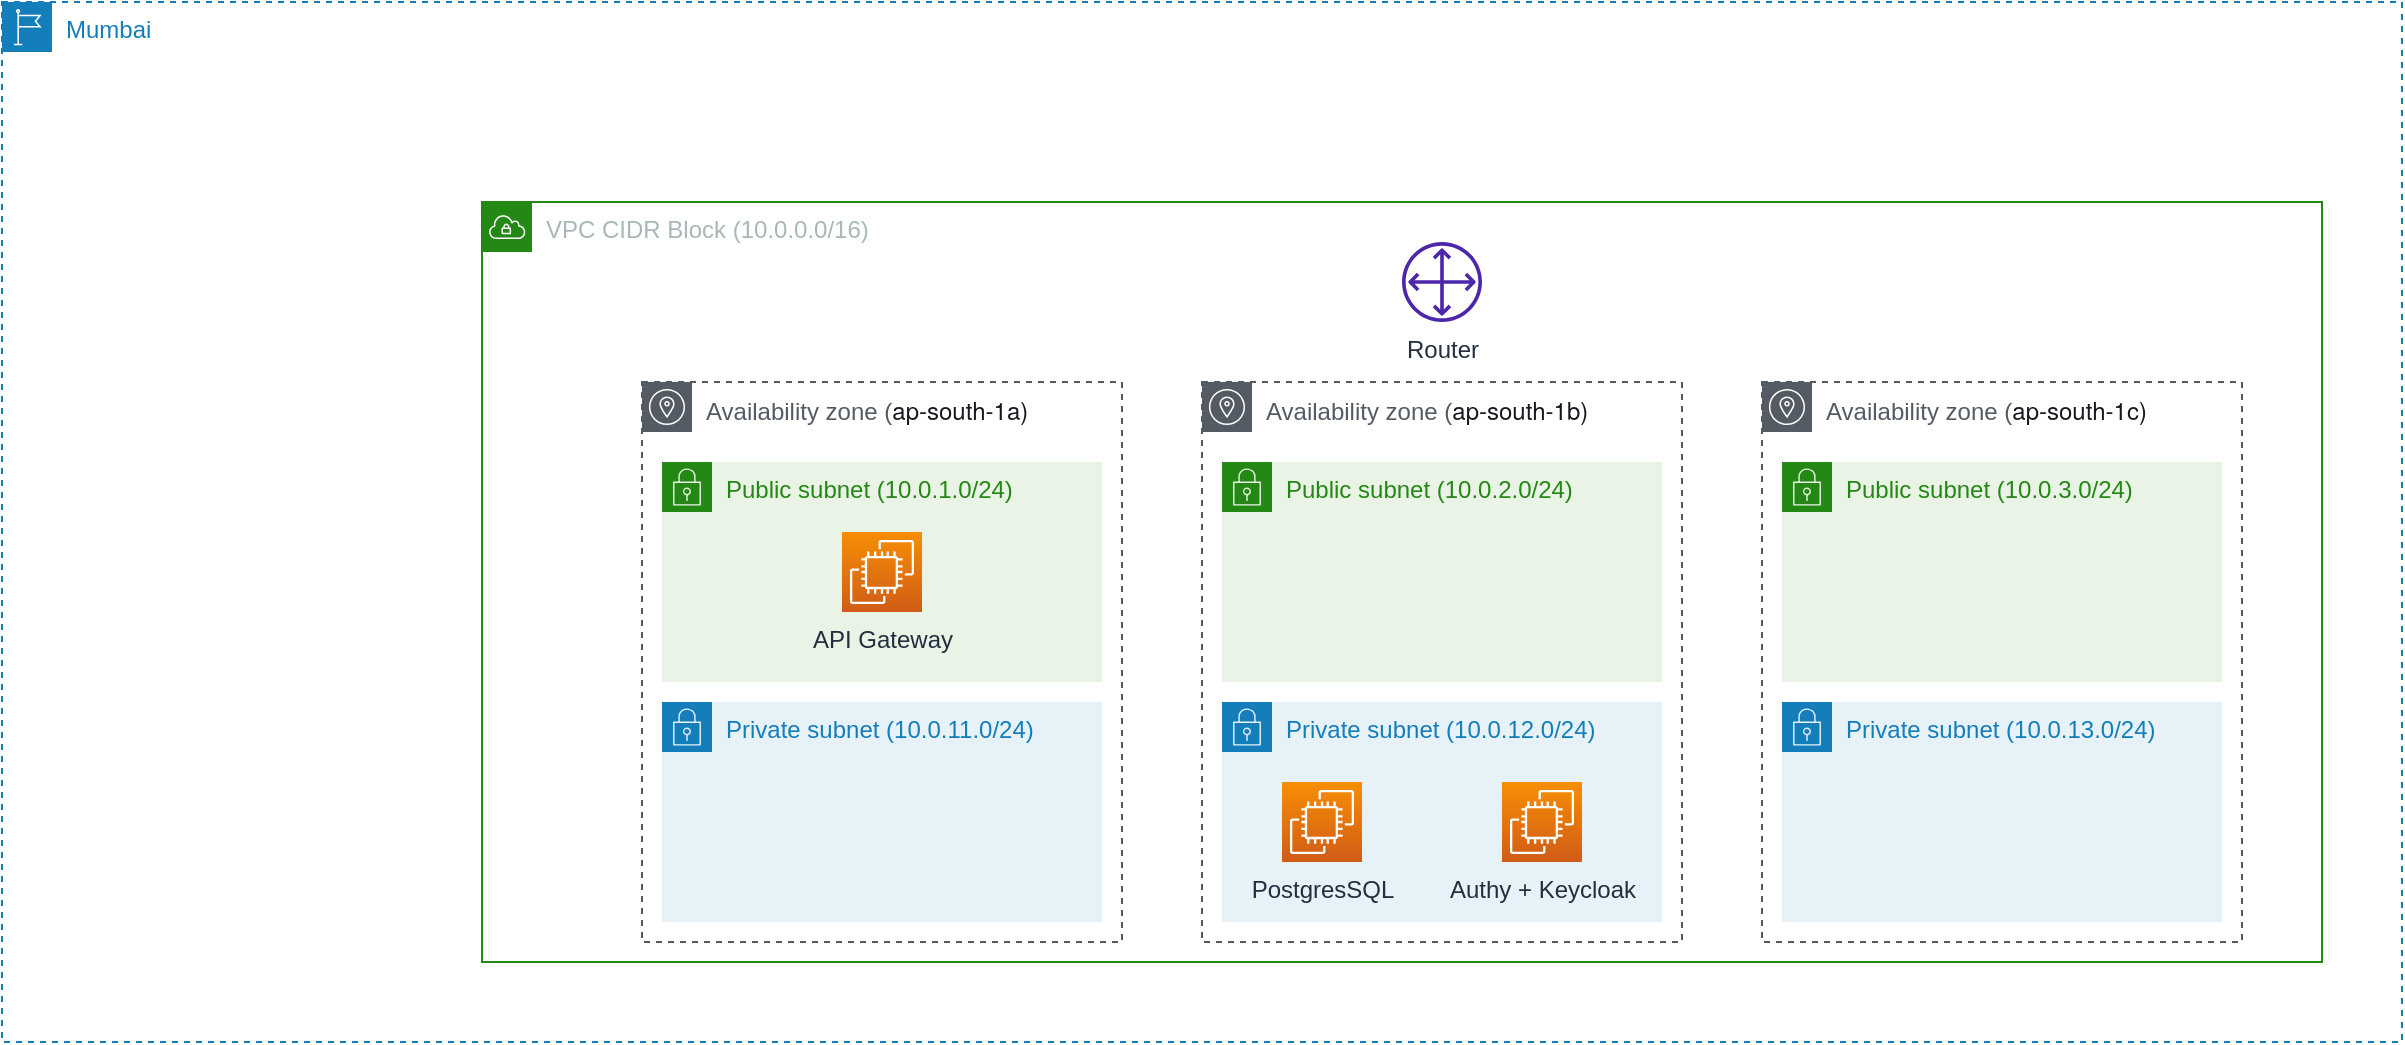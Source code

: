 <mxfile version="20.2.3" type="device"><diagram id="DXHrWHKma9j46VsOQF04" name="Page-1"><mxGraphModel dx="1422" dy="857" grid="1" gridSize="10" guides="1" tooltips="1" connect="1" arrows="1" fold="1" page="1" pageScale="1" pageWidth="1400" pageHeight="200" math="0" shadow="0"><root><mxCell id="0"/><mxCell id="1" parent="0"/><mxCell id="A-3sm6qSUC7Q0otV99OU-4" value="Mumbai" style="points=[[0,0],[0.25,0],[0.5,0],[0.75,0],[1,0],[1,0.25],[1,0.5],[1,0.75],[1,1],[0.75,1],[0.5,1],[0.25,1],[0,1],[0,0.75],[0,0.5],[0,0.25]];outlineConnect=0;gradientColor=none;html=1;whiteSpace=wrap;fontSize=12;fontStyle=0;container=1;pointerEvents=0;collapsible=0;recursiveResize=0;shape=mxgraph.aws4.group;grIcon=mxgraph.aws4.group_region;strokeColor=#147EBA;fillColor=none;verticalAlign=top;align=left;spacingLeft=30;fontColor=#147EBA;dashed=1;rounded=1;" parent="1" vertex="1"><mxGeometry x="160" y="40" width="1200" height="520" as="geometry"/></mxCell><mxCell id="A-3sm6qSUC7Q0otV99OU-5" value="VPC CIDR Block (10.0.0.0/16)" style="points=[[0,0],[0.25,0],[0.5,0],[0.75,0],[1,0],[1,0.25],[1,0.5],[1,0.75],[1,1],[0.75,1],[0.5,1],[0.25,1],[0,1],[0,0.75],[0,0.5],[0,0.25]];outlineConnect=0;gradientColor=none;html=1;whiteSpace=wrap;fontSize=12;fontStyle=0;container=1;pointerEvents=0;collapsible=0;recursiveResize=0;shape=mxgraph.aws4.group;grIcon=mxgraph.aws4.group_vpc;strokeColor=#248814;fillColor=none;verticalAlign=top;align=left;spacingLeft=30;fontColor=#AAB7B8;dashed=0;rounded=1;" parent="A-3sm6qSUC7Q0otV99OU-4" vertex="1"><mxGeometry x="240" y="100" width="920" height="380" as="geometry"/></mxCell><mxCell id="A-3sm6qSUC7Q0otV99OU-51" value="&lt;font style=&quot;font-size: 12px;&quot;&gt;Availability zone (&lt;span style=&quot;color: rgb(22, 25, 31); font-family: &amp;quot;Amazon Ember&amp;quot;, &amp;quot;Helvetica Neue&amp;quot;, Roboto, Arial, sans-serif; background-color: rgb(255, 255, 255);&quot;&gt;ap-south-1a)&lt;/span&gt;&lt;/font&gt;" style="sketch=0;outlineConnect=0;gradientColor=none;html=1;whiteSpace=wrap;fontSize=12;fontStyle=0;shape=mxgraph.aws4.group;grIcon=mxgraph.aws4.group_availability_zone;strokeColor=#545B64;fillColor=none;verticalAlign=top;align=left;spacingLeft=30;fontColor=#545B64;dashed=1;rounded=1;" parent="A-3sm6qSUC7Q0otV99OU-5" vertex="1"><mxGeometry x="80" y="90" width="240" height="280" as="geometry"/></mxCell><mxCell id="A-3sm6qSUC7Q0otV99OU-52" value="Public subnet (10.0.1.0/24)" style="points=[[0,0],[0.25,0],[0.5,0],[0.75,0],[1,0],[1,0.25],[1,0.5],[1,0.75],[1,1],[0.75,1],[0.5,1],[0.25,1],[0,1],[0,0.75],[0,0.5],[0,0.25]];outlineConnect=0;gradientColor=none;html=1;whiteSpace=wrap;fontSize=12;fontStyle=0;container=1;pointerEvents=0;collapsible=0;recursiveResize=0;shape=mxgraph.aws4.group;grIcon=mxgraph.aws4.group_security_group;grStroke=0;strokeColor=#248814;fillColor=#E9F3E6;verticalAlign=top;align=left;spacingLeft=30;fontColor=#248814;dashed=0;rounded=1;" parent="A-3sm6qSUC7Q0otV99OU-5" vertex="1"><mxGeometry x="90" y="130" width="220" height="110" as="geometry"/></mxCell><mxCell id="A-3sm6qSUC7Q0otV99OU-60" value="API Gateway" style="sketch=0;points=[[0,0,0],[0.25,0,0],[0.5,0,0],[0.75,0,0],[1,0,0],[0,1,0],[0.25,1,0],[0.5,1,0],[0.75,1,0],[1,1,0],[0,0.25,0],[0,0.5,0],[0,0.75,0],[1,0.25,0],[1,0.5,0],[1,0.75,0]];outlineConnect=0;fontColor=#232F3E;gradientColor=#F78E04;gradientDirection=north;fillColor=#D05C17;strokeColor=#ffffff;dashed=0;verticalLabelPosition=bottom;verticalAlign=top;align=center;html=1;fontSize=12;fontStyle=0;aspect=fixed;shape=mxgraph.aws4.resourceIcon;resIcon=mxgraph.aws4.ec2;rounded=1;" parent="A-3sm6qSUC7Q0otV99OU-52" vertex="1"><mxGeometry x="90" y="35.0" width="40" height="40" as="geometry"/></mxCell><mxCell id="A-3sm6qSUC7Q0otV99OU-53" value="Private subnet (10.0.11.0/24)" style="points=[[0,0],[0.25,0],[0.5,0],[0.75,0],[1,0],[1,0.25],[1,0.5],[1,0.75],[1,1],[0.75,1],[0.5,1],[0.25,1],[0,1],[0,0.75],[0,0.5],[0,0.25]];outlineConnect=0;gradientColor=none;html=1;whiteSpace=wrap;fontSize=12;fontStyle=0;container=1;pointerEvents=0;collapsible=0;recursiveResize=0;shape=mxgraph.aws4.group;grIcon=mxgraph.aws4.group_security_group;grStroke=0;strokeColor=#147EBA;fillColor=#E6F2F8;verticalAlign=top;align=left;spacingLeft=30;fontColor=#147EBA;dashed=0;rounded=1;" parent="A-3sm6qSUC7Q0otV99OU-5" vertex="1"><mxGeometry x="90" y="250" width="220" height="110" as="geometry"/></mxCell><mxCell id="A-3sm6qSUC7Q0otV99OU-54" value="&lt;font style=&quot;font-size: 12px;&quot;&gt;Availability zone (&lt;span style=&quot;color: rgb(22, 25, 31); font-family: &amp;quot;Amazon Ember&amp;quot;, &amp;quot;Helvetica Neue&amp;quot;, Roboto, Arial, sans-serif; background-color: rgb(255, 255, 255);&quot;&gt;ap-south-1b)&lt;/span&gt;&lt;/font&gt;" style="sketch=0;outlineConnect=0;gradientColor=none;html=1;whiteSpace=wrap;fontSize=12;fontStyle=0;shape=mxgraph.aws4.group;grIcon=mxgraph.aws4.group_availability_zone;strokeColor=#545B64;fillColor=none;verticalAlign=top;align=left;spacingLeft=30;fontColor=#545B64;dashed=1;rounded=1;" parent="A-3sm6qSUC7Q0otV99OU-5" vertex="1"><mxGeometry x="360" y="90" width="240" height="280" as="geometry"/></mxCell><mxCell id="A-3sm6qSUC7Q0otV99OU-55" value="Public subnet (10.0.2.0/24)" style="points=[[0,0],[0.25,0],[0.5,0],[0.75,0],[1,0],[1,0.25],[1,0.5],[1,0.75],[1,1],[0.75,1],[0.5,1],[0.25,1],[0,1],[0,0.75],[0,0.5],[0,0.25]];outlineConnect=0;gradientColor=none;html=1;whiteSpace=wrap;fontSize=12;fontStyle=0;container=1;pointerEvents=0;collapsible=0;recursiveResize=0;shape=mxgraph.aws4.group;grIcon=mxgraph.aws4.group_security_group;grStroke=0;strokeColor=#248814;fillColor=#E9F3E6;verticalAlign=top;align=left;spacingLeft=30;fontColor=#248814;dashed=0;rounded=1;" parent="A-3sm6qSUC7Q0otV99OU-5" vertex="1"><mxGeometry x="370" y="130" width="220" height="110" as="geometry"/></mxCell><mxCell id="A-3sm6qSUC7Q0otV99OU-56" value="Private subnet (10.0.12.0/24)" style="points=[[0,0],[0.25,0],[0.5,0],[0.75,0],[1,0],[1,0.25],[1,0.5],[1,0.75],[1,1],[0.75,1],[0.5,1],[0.25,1],[0,1],[0,0.75],[0,0.5],[0,0.25]];outlineConnect=0;gradientColor=none;html=1;whiteSpace=wrap;fontSize=12;fontStyle=0;container=1;pointerEvents=0;collapsible=0;recursiveResize=0;shape=mxgraph.aws4.group;grIcon=mxgraph.aws4.group_security_group;grStroke=0;strokeColor=#147EBA;fillColor=#E6F2F8;verticalAlign=top;align=left;spacingLeft=30;fontColor=#147EBA;dashed=0;rounded=1;" parent="A-3sm6qSUC7Q0otV99OU-5" vertex="1"><mxGeometry x="370" y="250" width="220" height="110" as="geometry"/></mxCell><mxCell id="cwQ-tAuLic5YlvB1dLM8-2" value="PostgresSQL" style="sketch=0;points=[[0,0,0],[0.25,0,0],[0.5,0,0],[0.75,0,0],[1,0,0],[0,1,0],[0.25,1,0],[0.5,1,0],[0.75,1,0],[1,1,0],[0,0.25,0],[0,0.5,0],[0,0.75,0],[1,0.25,0],[1,0.5,0],[1,0.75,0]];outlineConnect=0;fontColor=#232F3E;gradientColor=#F78E04;gradientDirection=north;fillColor=#D05C17;strokeColor=#ffffff;dashed=0;verticalLabelPosition=bottom;verticalAlign=top;align=center;html=1;fontSize=12;fontStyle=0;aspect=fixed;shape=mxgraph.aws4.resourceIcon;resIcon=mxgraph.aws4.ec2;rounded=1;" vertex="1" parent="A-3sm6qSUC7Q0otV99OU-56"><mxGeometry x="30" y="40" width="40" height="40" as="geometry"/></mxCell><mxCell id="A-3sm6qSUC7Q0otV99OU-57" value="&lt;font style=&quot;font-size: 12px;&quot;&gt;Availability zone (&lt;span style=&quot;color: rgb(22, 25, 31); font-family: &amp;quot;Amazon Ember&amp;quot;, &amp;quot;Helvetica Neue&amp;quot;, Roboto, Arial, sans-serif; background-color: rgb(255, 255, 255);&quot;&gt;ap-south-1c)&lt;/span&gt;&lt;/font&gt;" style="sketch=0;outlineConnect=0;gradientColor=none;html=1;whiteSpace=wrap;fontSize=12;fontStyle=0;shape=mxgraph.aws4.group;grIcon=mxgraph.aws4.group_availability_zone;strokeColor=#545B64;fillColor=none;verticalAlign=top;align=left;spacingLeft=30;fontColor=#545B64;dashed=1;rounded=1;" parent="A-3sm6qSUC7Q0otV99OU-5" vertex="1"><mxGeometry x="640" y="90" width="240" height="280" as="geometry"/></mxCell><mxCell id="A-3sm6qSUC7Q0otV99OU-58" value="Public subnet (10.0.3.0/24)" style="points=[[0,0],[0.25,0],[0.5,0],[0.75,0],[1,0],[1,0.25],[1,0.5],[1,0.75],[1,1],[0.75,1],[0.5,1],[0.25,1],[0,1],[0,0.75],[0,0.5],[0,0.25]];outlineConnect=0;gradientColor=none;html=1;whiteSpace=wrap;fontSize=12;fontStyle=0;container=1;pointerEvents=0;collapsible=0;recursiveResize=0;shape=mxgraph.aws4.group;grIcon=mxgraph.aws4.group_security_group;grStroke=0;strokeColor=#248814;fillColor=#E9F3E6;verticalAlign=top;align=left;spacingLeft=30;fontColor=#248814;dashed=0;rounded=1;" parent="A-3sm6qSUC7Q0otV99OU-5" vertex="1"><mxGeometry x="650" y="130" width="220" height="110" as="geometry"/></mxCell><mxCell id="A-3sm6qSUC7Q0otV99OU-59" value="Private subnet (10.0.13.0/24)" style="points=[[0,0],[0.25,0],[0.5,0],[0.75,0],[1,0],[1,0.25],[1,0.5],[1,0.75],[1,1],[0.75,1],[0.5,1],[0.25,1],[0,1],[0,0.75],[0,0.5],[0,0.25]];outlineConnect=0;gradientColor=none;html=1;whiteSpace=wrap;fontSize=12;fontStyle=0;container=1;pointerEvents=0;collapsible=0;recursiveResize=0;shape=mxgraph.aws4.group;grIcon=mxgraph.aws4.group_security_group;grStroke=0;strokeColor=#147EBA;fillColor=#E6F2F8;verticalAlign=top;align=left;spacingLeft=30;fontColor=#147EBA;dashed=0;rounded=1;" parent="A-3sm6qSUC7Q0otV99OU-5" vertex="1"><mxGeometry x="650" y="250" width="220" height="110" as="geometry"/></mxCell><mxCell id="A-3sm6qSUC7Q0otV99OU-13" value="Router" style="sketch=0;outlineConnect=0;fontColor=#232F3E;gradientColor=none;fillColor=#4D27AA;strokeColor=none;dashed=0;verticalLabelPosition=bottom;verticalAlign=top;align=center;html=1;fontSize=12;fontStyle=0;aspect=fixed;pointerEvents=1;shape=mxgraph.aws4.customer_gateway;rounded=1;" parent="A-3sm6qSUC7Q0otV99OU-5" vertex="1"><mxGeometry x="460" y="20" width="40" height="40" as="geometry"/></mxCell><mxCell id="cwQ-tAuLic5YlvB1dLM8-4" value="Authy + Keycloak" style="sketch=0;points=[[0,0,0],[0.25,0,0],[0.5,0,0],[0.75,0,0],[1,0,0],[0,1,0],[0.25,1,0],[0.5,1,0],[0.75,1,0],[1,1,0],[0,0.25,0],[0,0.5,0],[0,0.75,0],[1,0.25,0],[1,0.5,0],[1,0.75,0]];outlineConnect=0;fontColor=#232F3E;gradientColor=#F78E04;gradientDirection=north;fillColor=#D05C17;strokeColor=#ffffff;dashed=0;verticalLabelPosition=bottom;verticalAlign=top;align=center;html=1;fontSize=12;fontStyle=0;aspect=fixed;shape=mxgraph.aws4.resourceIcon;resIcon=mxgraph.aws4.ec2;rounded=1;" vertex="1" parent="A-3sm6qSUC7Q0otV99OU-5"><mxGeometry x="510" y="290" width="40" height="40" as="geometry"/></mxCell></root></mxGraphModel></diagram></mxfile>